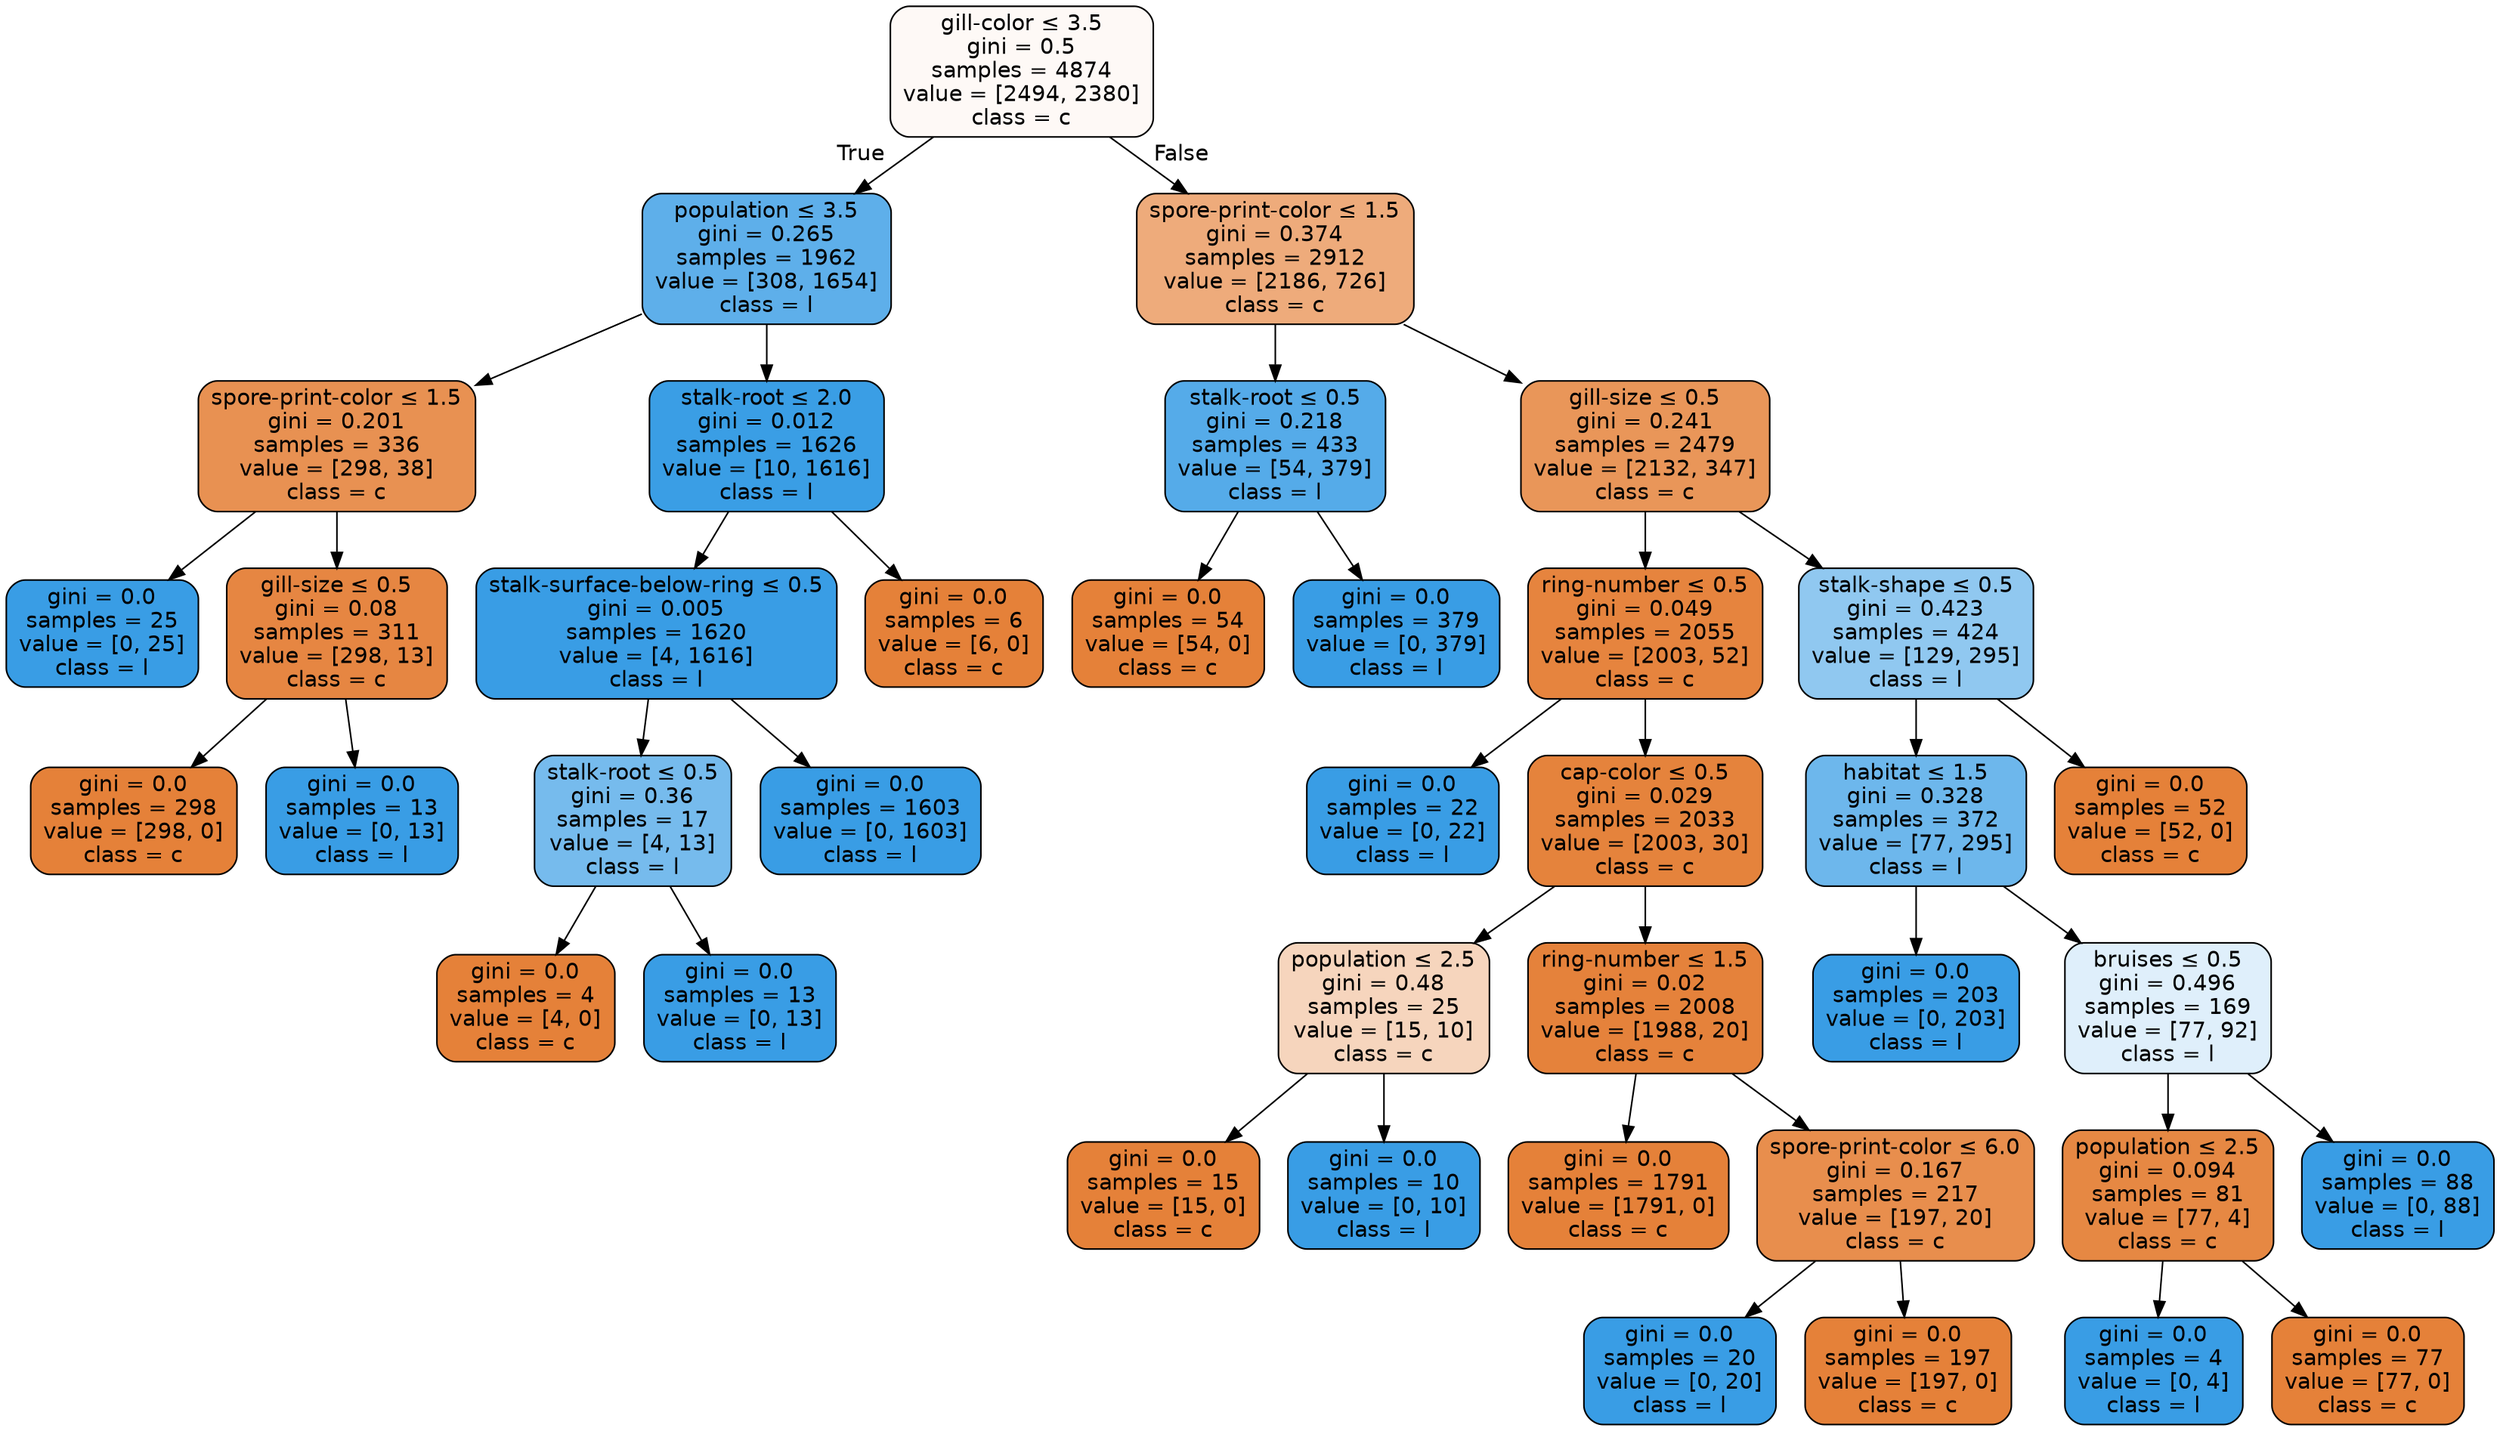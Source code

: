 digraph Tree {
node [shape=box, style="filled, rounded", color="black", fontname=helvetica] ;
edge [fontname=helvetica] ;
0 [label=<gill-color &le; 3.5<br/>gini = 0.5<br/>samples = 4874<br/>value = [2494, 2380]<br/>class = c>, fillcolor="#fef9f6"] ;
1 [label=<population &le; 3.5<br/>gini = 0.265<br/>samples = 1962<br/>value = [308, 1654]<br/>class = l>, fillcolor="#5eafea"] ;
0 -> 1 [labeldistance=2.5, labelangle=45, headlabel="True"] ;
2 [label=<spore-print-color &le; 1.5<br/>gini = 0.201<br/>samples = 336<br/>value = [298, 38]<br/>class = c>, fillcolor="#e89152"] ;
1 -> 2 ;
3 [label=<gini = 0.0<br/>samples = 25<br/>value = [0, 25]<br/>class = l>, fillcolor="#399de5"] ;
2 -> 3 ;
4 [label=<gill-size &le; 0.5<br/>gini = 0.08<br/>samples = 311<br/>value = [298, 13]<br/>class = c>, fillcolor="#e68642"] ;
2 -> 4 ;
5 [label=<gini = 0.0<br/>samples = 298<br/>value = [298, 0]<br/>class = c>, fillcolor="#e58139"] ;
4 -> 5 ;
6 [label=<gini = 0.0<br/>samples = 13<br/>value = [0, 13]<br/>class = l>, fillcolor="#399de5"] ;
4 -> 6 ;
7 [label=<stalk-root &le; 2.0<br/>gini = 0.012<br/>samples = 1626<br/>value = [10, 1616]<br/>class = l>, fillcolor="#3a9ee5"] ;
1 -> 7 ;
8 [label=<stalk-surface-below-ring &le; 0.5<br/>gini = 0.005<br/>samples = 1620<br/>value = [4, 1616]<br/>class = l>, fillcolor="#399de5"] ;
7 -> 8 ;
9 [label=<stalk-root &le; 0.5<br/>gini = 0.36<br/>samples = 17<br/>value = [4, 13]<br/>class = l>, fillcolor="#76bbed"] ;
8 -> 9 ;
10 [label=<gini = 0.0<br/>samples = 4<br/>value = [4, 0]<br/>class = c>, fillcolor="#e58139"] ;
9 -> 10 ;
11 [label=<gini = 0.0<br/>samples = 13<br/>value = [0, 13]<br/>class = l>, fillcolor="#399de5"] ;
9 -> 11 ;
12 [label=<gini = 0.0<br/>samples = 1603<br/>value = [0, 1603]<br/>class = l>, fillcolor="#399de5"] ;
8 -> 12 ;
13 [label=<gini = 0.0<br/>samples = 6<br/>value = [6, 0]<br/>class = c>, fillcolor="#e58139"] ;
7 -> 13 ;
14 [label=<spore-print-color &le; 1.5<br/>gini = 0.374<br/>samples = 2912<br/>value = [2186, 726]<br/>class = c>, fillcolor="#eeab7b"] ;
0 -> 14 [labeldistance=2.5, labelangle=-45, headlabel="False"] ;
15 [label=<stalk-root &le; 0.5<br/>gini = 0.218<br/>samples = 433<br/>value = [54, 379]<br/>class = l>, fillcolor="#55abe9"] ;
14 -> 15 ;
16 [label=<gini = 0.0<br/>samples = 54<br/>value = [54, 0]<br/>class = c>, fillcolor="#e58139"] ;
15 -> 16 ;
17 [label=<gini = 0.0<br/>samples = 379<br/>value = [0, 379]<br/>class = l>, fillcolor="#399de5"] ;
15 -> 17 ;
18 [label=<gill-size &le; 0.5<br/>gini = 0.241<br/>samples = 2479<br/>value = [2132, 347]<br/>class = c>, fillcolor="#e99659"] ;
14 -> 18 ;
19 [label=<ring-number &le; 0.5<br/>gini = 0.049<br/>samples = 2055<br/>value = [2003, 52]<br/>class = c>, fillcolor="#e6843e"] ;
18 -> 19 ;
20 [label=<gini = 0.0<br/>samples = 22<br/>value = [0, 22]<br/>class = l>, fillcolor="#399de5"] ;
19 -> 20 ;
21 [label=<cap-color &le; 0.5<br/>gini = 0.029<br/>samples = 2033<br/>value = [2003, 30]<br/>class = c>, fillcolor="#e5833c"] ;
19 -> 21 ;
22 [label=<population &le; 2.5<br/>gini = 0.48<br/>samples = 25<br/>value = [15, 10]<br/>class = c>, fillcolor="#f6d5bd"] ;
21 -> 22 ;
23 [label=<gini = 0.0<br/>samples = 15<br/>value = [15, 0]<br/>class = c>, fillcolor="#e58139"] ;
22 -> 23 ;
24 [label=<gini = 0.0<br/>samples = 10<br/>value = [0, 10]<br/>class = l>, fillcolor="#399de5"] ;
22 -> 24 ;
25 [label=<ring-number &le; 1.5<br/>gini = 0.02<br/>samples = 2008<br/>value = [1988, 20]<br/>class = c>, fillcolor="#e5823b"] ;
21 -> 25 ;
26 [label=<gini = 0.0<br/>samples = 1791<br/>value = [1791, 0]<br/>class = c>, fillcolor="#e58139"] ;
25 -> 26 ;
27 [label=<spore-print-color &le; 6.0<br/>gini = 0.167<br/>samples = 217<br/>value = [197, 20]<br/>class = c>, fillcolor="#e88e4d"] ;
25 -> 27 ;
28 [label=<gini = 0.0<br/>samples = 20<br/>value = [0, 20]<br/>class = l>, fillcolor="#399de5"] ;
27 -> 28 ;
29 [label=<gini = 0.0<br/>samples = 197<br/>value = [197, 0]<br/>class = c>, fillcolor="#e58139"] ;
27 -> 29 ;
30 [label=<stalk-shape &le; 0.5<br/>gini = 0.423<br/>samples = 424<br/>value = [129, 295]<br/>class = l>, fillcolor="#90c8f0"] ;
18 -> 30 ;
31 [label=<habitat &le; 1.5<br/>gini = 0.328<br/>samples = 372<br/>value = [77, 295]<br/>class = l>, fillcolor="#6db7ec"] ;
30 -> 31 ;
32 [label=<gini = 0.0<br/>samples = 203<br/>value = [0, 203]<br/>class = l>, fillcolor="#399de5"] ;
31 -> 32 ;
33 [label=<bruises &le; 0.5<br/>gini = 0.496<br/>samples = 169<br/>value = [77, 92]<br/>class = l>, fillcolor="#dfeffb"] ;
31 -> 33 ;
34 [label=<population &le; 2.5<br/>gini = 0.094<br/>samples = 81<br/>value = [77, 4]<br/>class = c>, fillcolor="#e68843"] ;
33 -> 34 ;
35 [label=<gini = 0.0<br/>samples = 4<br/>value = [0, 4]<br/>class = l>, fillcolor="#399de5"] ;
34 -> 35 ;
36 [label=<gini = 0.0<br/>samples = 77<br/>value = [77, 0]<br/>class = c>, fillcolor="#e58139"] ;
34 -> 36 ;
37 [label=<gini = 0.0<br/>samples = 88<br/>value = [0, 88]<br/>class = l>, fillcolor="#399de5"] ;
33 -> 37 ;
38 [label=<gini = 0.0<br/>samples = 52<br/>value = [52, 0]<br/>class = c>, fillcolor="#e58139"] ;
30 -> 38 ;
}
